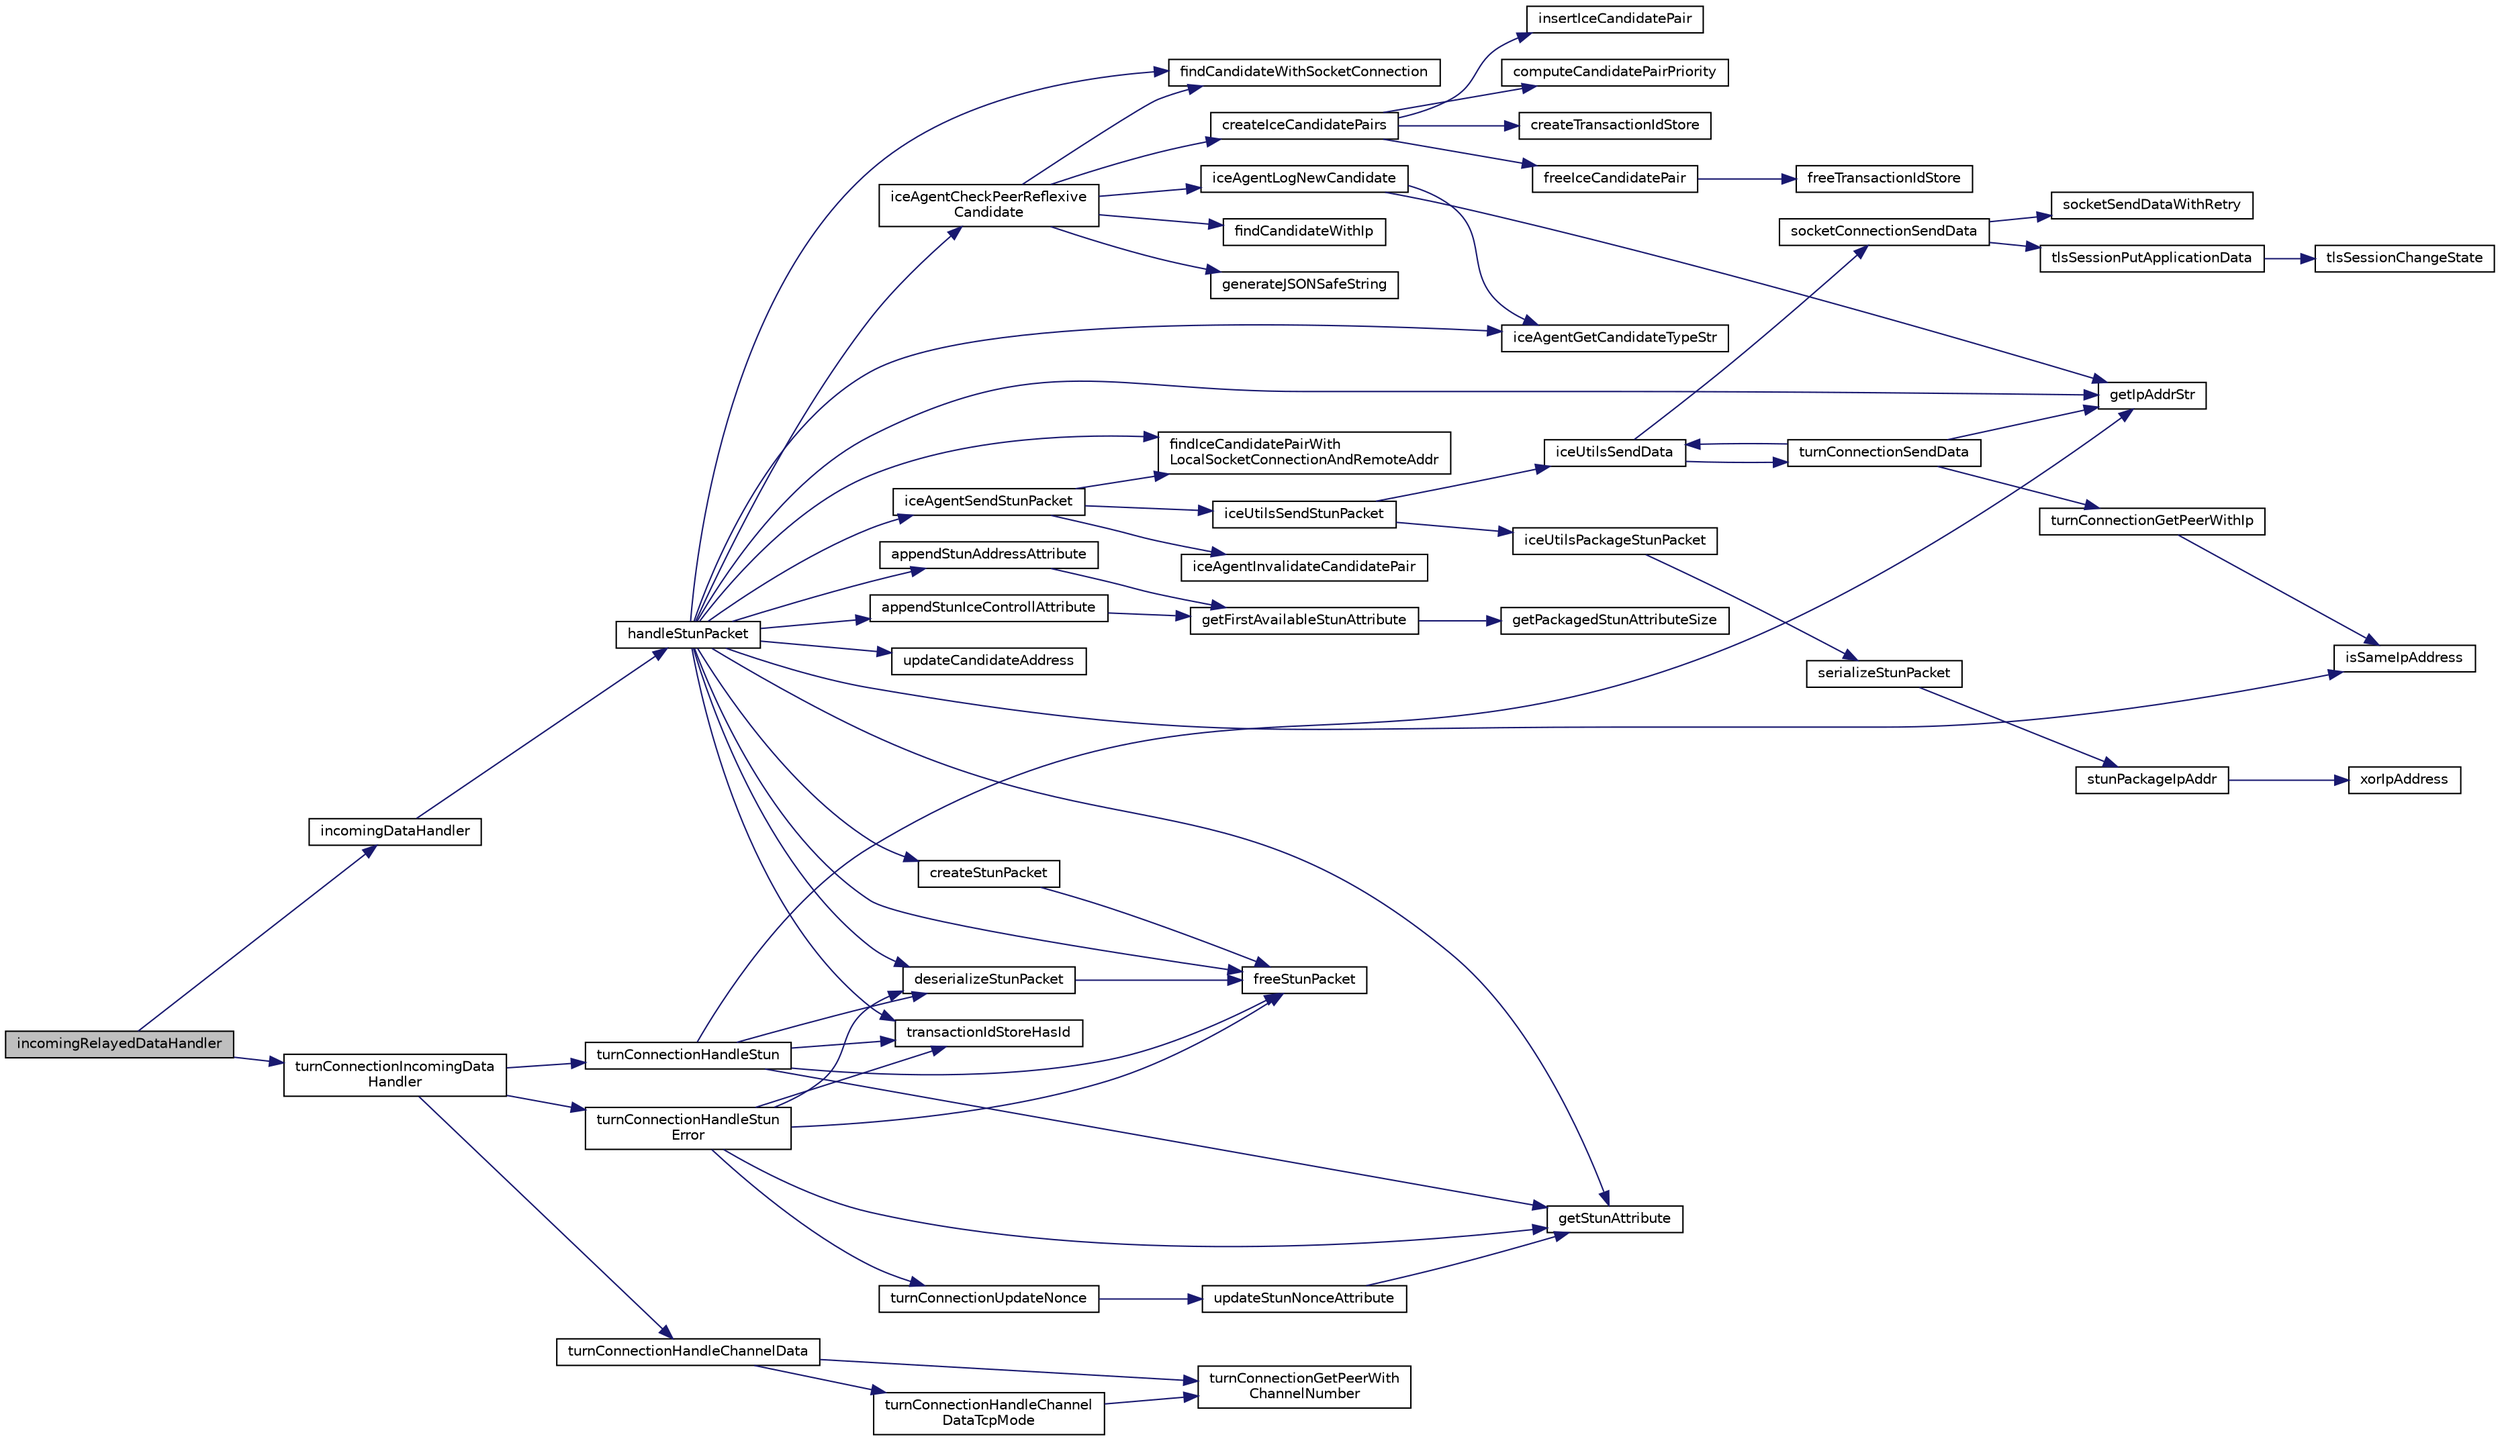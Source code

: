 digraph "incomingRelayedDataHandler"
{
 // LATEX_PDF_SIZE
  edge [fontname="Helvetica",fontsize="10",labelfontname="Helvetica",labelfontsize="10"];
  node [fontname="Helvetica",fontsize="10",shape=record];
  rankdir="LR";
  Node1 [label="incomingRelayedDataHandler",height=0.2,width=0.4,color="black", fillcolor="grey75", style="filled", fontcolor="black",tooltip=" "];
  Node1 -> Node2 [color="midnightblue",fontsize="10",style="solid",fontname="Helvetica"];
  Node2 [label="incomingDataHandler",height=0.2,width=0.4,color="black", fillcolor="white", style="filled",URL="$IceAgent_8c.html#a97079f5f6e61ff478f94f9934af5eec0",tooltip=" "];
  Node2 -> Node3 [color="midnightblue",fontsize="10",style="solid",fontname="Helvetica"];
  Node3 [label="handleStunPacket",height=0.2,width=0.4,color="black", fillcolor="white", style="filled",URL="$IceAgent_8c.html#a15dca4483895fee272df46d7e4a955d7",tooltip=" "];
  Node3 -> Node4 [color="midnightblue",fontsize="10",style="solid",fontname="Helvetica"];
  Node4 [label="appendStunAddressAttribute",height=0.2,width=0.4,color="black", fillcolor="white", style="filled",URL="$Stun_8c.html#ac341869341895d4bc3e767118bd27806",tooltip=" "];
  Node4 -> Node5 [color="midnightblue",fontsize="10",style="solid",fontname="Helvetica"];
  Node5 [label="getFirstAvailableStunAttribute",height=0.2,width=0.4,color="black", fillcolor="white", style="filled",URL="$Stun_8c.html#afbb87626b5ffeae605b82cbdc3a9dced",tooltip=" "];
  Node5 -> Node6 [color="midnightblue",fontsize="10",style="solid",fontname="Helvetica"];
  Node6 [label="getPackagedStunAttributeSize",height=0.2,width=0.4,color="black", fillcolor="white", style="filled",URL="$Stun_8c.html#a7eb2163f10655ff99f6523ffedb30769",tooltip=" "];
  Node3 -> Node7 [color="midnightblue",fontsize="10",style="solid",fontname="Helvetica"];
  Node7 [label="appendStunIceControllAttribute",height=0.2,width=0.4,color="black", fillcolor="white", style="filled",URL="$Stun_8c.html#a732cf4db5674e2e1e5305eb4972ee92f",tooltip=" "];
  Node7 -> Node5 [color="midnightblue",fontsize="10",style="solid",fontname="Helvetica"];
  Node3 -> Node8 [color="midnightblue",fontsize="10",style="solid",fontname="Helvetica"];
  Node8 [label="createStunPacket",height=0.2,width=0.4,color="black", fillcolor="white", style="filled",URL="$Stun_8c.html#a82bd20e19952bf247d16b639fc091a34",tooltip=" "];
  Node8 -> Node9 [color="midnightblue",fontsize="10",style="solid",fontname="Helvetica"];
  Node9 [label="freeStunPacket",height=0.2,width=0.4,color="black", fillcolor="white", style="filled",URL="$Stun_8c.html#a2ac5f96729bf2bfce45f59c72db4ff43",tooltip=" "];
  Node3 -> Node10 [color="midnightblue",fontsize="10",style="solid",fontname="Helvetica"];
  Node10 [label="deserializeStunPacket",height=0.2,width=0.4,color="black", fillcolor="white", style="filled",URL="$Stun_8c.html#aea002b19e4dcaad8468f85eefbcf310d",tooltip=" "];
  Node10 -> Node9 [color="midnightblue",fontsize="10",style="solid",fontname="Helvetica"];
  Node3 -> Node11 [color="midnightblue",fontsize="10",style="solid",fontname="Helvetica"];
  Node11 [label="findCandidateWithSocketConnection",height=0.2,width=0.4,color="black", fillcolor="white", style="filled",URL="$IceAgent_8c.html#a05490163eb865856c99e237d2334ffd2",tooltip=" "];
  Node3 -> Node12 [color="midnightblue",fontsize="10",style="solid",fontname="Helvetica"];
  Node12 [label="findIceCandidatePairWith\lLocalSocketConnectionAndRemoteAddr",height=0.2,width=0.4,color="black", fillcolor="white", style="filled",URL="$IceAgent_8c.html#a89108fd9fa5c7ef370f55cf8e69a7d77",tooltip=" "];
  Node3 -> Node9 [color="midnightblue",fontsize="10",style="solid",fontname="Helvetica"];
  Node3 -> Node13 [color="midnightblue",fontsize="10",style="solid",fontname="Helvetica"];
  Node13 [label="getIpAddrStr",height=0.2,width=0.4,color="black", fillcolor="white", style="filled",URL="$Network_8c.html#afaa547109e09c5a34437553b7258e818",tooltip=" "];
  Node3 -> Node14 [color="midnightblue",fontsize="10",style="solid",fontname="Helvetica"];
  Node14 [label="getStunAttribute",height=0.2,width=0.4,color="black", fillcolor="white", style="filled",URL="$Stun_8c.html#a248e137a0c4fac05726e2182c0c1f383",tooltip=" "];
  Node3 -> Node15 [color="midnightblue",fontsize="10",style="solid",fontname="Helvetica"];
  Node15 [label="iceAgentCheckPeerReflexive\lCandidate",height=0.2,width=0.4,color="black", fillcolor="white", style="filled",URL="$IceAgent_8c.html#ab24d8045a6f9c765883d38003cb624b8",tooltip=" "];
  Node15 -> Node16 [color="midnightblue",fontsize="10",style="solid",fontname="Helvetica"];
  Node16 [label="createIceCandidatePairs",height=0.2,width=0.4,color="black", fillcolor="white", style="filled",URL="$IceAgent_8c.html#ab4a5a8ab78cd23b15d19ef7a25da80ca",tooltip=" "];
  Node16 -> Node17 [color="midnightblue",fontsize="10",style="solid",fontname="Helvetica"];
  Node17 [label="computeCandidatePairPriority",height=0.2,width=0.4,color="black", fillcolor="white", style="filled",URL="$IceAgent_8c.html#aea82ec5c31f92655c535153ae0c9ed85",tooltip=" "];
  Node16 -> Node18 [color="midnightblue",fontsize="10",style="solid",fontname="Helvetica"];
  Node18 [label="createTransactionIdStore",height=0.2,width=0.4,color="black", fillcolor="white", style="filled",URL="$IceUtils_8c.html#a253397f5ac2ab54ecf549f88096ed942",tooltip=" "];
  Node16 -> Node19 [color="midnightblue",fontsize="10",style="solid",fontname="Helvetica"];
  Node19 [label="freeIceCandidatePair",height=0.2,width=0.4,color="black", fillcolor="white", style="filled",URL="$IceAgent_8c.html#a76f0508cf719814537ce707e3f524407",tooltip=" "];
  Node19 -> Node20 [color="midnightblue",fontsize="10",style="solid",fontname="Helvetica"];
  Node20 [label="freeTransactionIdStore",height=0.2,width=0.4,color="black", fillcolor="white", style="filled",URL="$IceUtils_8c.html#aed9b171e0c60584515c04c5dd47dd112",tooltip=" "];
  Node16 -> Node21 [color="midnightblue",fontsize="10",style="solid",fontname="Helvetica"];
  Node21 [label="insertIceCandidatePair",height=0.2,width=0.4,color="black", fillcolor="white", style="filled",URL="$IceAgent_8c.html#a6ca5e01bae7b2cd4b4cd6b949350ec65",tooltip=" "];
  Node15 -> Node22 [color="midnightblue",fontsize="10",style="solid",fontname="Helvetica"];
  Node22 [label="findCandidateWithIp",height=0.2,width=0.4,color="black", fillcolor="white", style="filled",URL="$IceAgent_8c.html#ae97f6da7fb4eb6477b7e398ff51ee91d",tooltip=" "];
  Node15 -> Node11 [color="midnightblue",fontsize="10",style="solid",fontname="Helvetica"];
  Node15 -> Node23 [color="midnightblue",fontsize="10",style="solid",fontname="Helvetica"];
  Node23 [label="generateJSONSafeString",height=0.2,width=0.4,color="black", fillcolor="white", style="filled",URL="$Include__i_8h.html#ab79572313888fc60c5f81fb85abee745",tooltip=" "];
  Node15 -> Node24 [color="midnightblue",fontsize="10",style="solid",fontname="Helvetica"];
  Node24 [label="iceAgentLogNewCandidate",height=0.2,width=0.4,color="black", fillcolor="white", style="filled",URL="$IceAgent_8c.html#ad1a8fa09d399bfa78a7a76cb00c25c8c",tooltip=" "];
  Node24 -> Node13 [color="midnightblue",fontsize="10",style="solid",fontname="Helvetica"];
  Node24 -> Node25 [color="midnightblue",fontsize="10",style="solid",fontname="Helvetica"];
  Node25 [label="iceAgentGetCandidateTypeStr",height=0.2,width=0.4,color="black", fillcolor="white", style="filled",URL="$IceAgent_8c.html#a58c93902e850d579024bde109e85ab8b",tooltip=" "];
  Node3 -> Node25 [color="midnightblue",fontsize="10",style="solid",fontname="Helvetica"];
  Node3 -> Node26 [color="midnightblue",fontsize="10",style="solid",fontname="Helvetica"];
  Node26 [label="iceAgentSendStunPacket",height=0.2,width=0.4,color="black", fillcolor="white", style="filled",URL="$IceAgent_8c.html#aff64bc1649d0c5e3390f6ad14eb9aa1e",tooltip=" "];
  Node26 -> Node12 [color="midnightblue",fontsize="10",style="solid",fontname="Helvetica"];
  Node26 -> Node27 [color="midnightblue",fontsize="10",style="solid",fontname="Helvetica"];
  Node27 [label="iceAgentInvalidateCandidatePair",height=0.2,width=0.4,color="black", fillcolor="white", style="filled",URL="$IceAgent_8c.html#add07c218275f39a2fdabc9f850eb0609",tooltip=" "];
  Node26 -> Node28 [color="midnightblue",fontsize="10",style="solid",fontname="Helvetica"];
  Node28 [label="iceUtilsSendStunPacket",height=0.2,width=0.4,color="black", fillcolor="white", style="filled",URL="$IceUtils_8c.html#a163008ed55dd5e46e25737a89d5beabb",tooltip=" "];
  Node28 -> Node29 [color="midnightblue",fontsize="10",style="solid",fontname="Helvetica"];
  Node29 [label="iceUtilsPackageStunPacket",height=0.2,width=0.4,color="black", fillcolor="white", style="filled",URL="$IceUtils_8c.html#a05a5f1ea3d3d4e73bdb4298e75f56d15",tooltip=" "];
  Node29 -> Node30 [color="midnightblue",fontsize="10",style="solid",fontname="Helvetica"];
  Node30 [label="serializeStunPacket",height=0.2,width=0.4,color="black", fillcolor="white", style="filled",URL="$Stun_8c.html#a343599eb21e2e725f465200f72c476d8",tooltip=" "];
  Node30 -> Node31 [color="midnightblue",fontsize="10",style="solid",fontname="Helvetica"];
  Node31 [label="stunPackageIpAddr",height=0.2,width=0.4,color="black", fillcolor="white", style="filled",URL="$Stun_8c.html#a0ff5d54538a4e80eca46314552a3e993",tooltip=" "];
  Node31 -> Node32 [color="midnightblue",fontsize="10",style="solid",fontname="Helvetica"];
  Node32 [label="xorIpAddress",height=0.2,width=0.4,color="black", fillcolor="white", style="filled",URL="$Stun_8c.html#a086d658c6275e5a5161934025b070c24",tooltip=" "];
  Node28 -> Node33 [color="midnightblue",fontsize="10",style="solid",fontname="Helvetica"];
  Node33 [label="iceUtilsSendData",height=0.2,width=0.4,color="black", fillcolor="white", style="filled",URL="$IceUtils_8c.html#abffd2f385a91e5840b12912df46777d4",tooltip=" "];
  Node33 -> Node34 [color="midnightblue",fontsize="10",style="solid",fontname="Helvetica"];
  Node34 [label="socketConnectionSendData",height=0.2,width=0.4,color="black", fillcolor="white", style="filled",URL="$SocketConnection_8c.html#abbba4e0cf8c625191e47489fca04d9b7",tooltip=" "];
  Node34 -> Node35 [color="midnightblue",fontsize="10",style="solid",fontname="Helvetica"];
  Node35 [label="socketSendDataWithRetry",height=0.2,width=0.4,color="black", fillcolor="white", style="filled",URL="$SocketConnection_8c.html#a731488b5d3008cdfe4ba64b9ab1ec891",tooltip=" "];
  Node34 -> Node36 [color="midnightblue",fontsize="10",style="solid",fontname="Helvetica"];
  Node36 [label="tlsSessionPutApplicationData",height=0.2,width=0.4,color="black", fillcolor="white", style="filled",URL="$Tls_8h.html#ad7b4cabf02bfbbc2d36e3abe4163fff2",tooltip=" "];
  Node36 -> Node37 [color="midnightblue",fontsize="10",style="solid",fontname="Helvetica"];
  Node37 [label="tlsSessionChangeState",height=0.2,width=0.4,color="black", fillcolor="white", style="filled",URL="$Tls_8c.html#a7dbb041b5b15c6784e9f57a09a08d467",tooltip=" "];
  Node33 -> Node38 [color="midnightblue",fontsize="10",style="solid",fontname="Helvetica"];
  Node38 [label="turnConnectionSendData",height=0.2,width=0.4,color="black", fillcolor="white", style="filled",URL="$TurnConnection_8c.html#a0d996d98abef81b2f6c54be480ef7ea1",tooltip=" "];
  Node38 -> Node13 [color="midnightblue",fontsize="10",style="solid",fontname="Helvetica"];
  Node38 -> Node33 [color="midnightblue",fontsize="10",style="solid",fontname="Helvetica"];
  Node38 -> Node39 [color="midnightblue",fontsize="10",style="solid",fontname="Helvetica"];
  Node39 [label="turnConnectionGetPeerWithIp",height=0.2,width=0.4,color="black", fillcolor="white", style="filled",URL="$TurnConnection_8c.html#a9554f30fbafbccca935277837ee1b2dc",tooltip=" "];
  Node39 -> Node40 [color="midnightblue",fontsize="10",style="solid",fontname="Helvetica"];
  Node40 [label="isSameIpAddress",height=0.2,width=0.4,color="black", fillcolor="white", style="filled",URL="$Network_8c.html#a05d12502235a4a9313ba49cdfc4487a4",tooltip=" "];
  Node3 -> Node40 [color="midnightblue",fontsize="10",style="solid",fontname="Helvetica"];
  Node3 -> Node41 [color="midnightblue",fontsize="10",style="solid",fontname="Helvetica"];
  Node41 [label="transactionIdStoreHasId",height=0.2,width=0.4,color="black", fillcolor="white", style="filled",URL="$IceUtils_8c.html#abb8ab652b8a4365be3e3c915fde310f5",tooltip=" "];
  Node3 -> Node42 [color="midnightblue",fontsize="10",style="solid",fontname="Helvetica"];
  Node42 [label="updateCandidateAddress",height=0.2,width=0.4,color="black", fillcolor="white", style="filled",URL="$IceAgent_8c.html#a0dfd94cd2f811c9f0881c919b8ef4bb5",tooltip=" "];
  Node1 -> Node43 [color="midnightblue",fontsize="10",style="solid",fontname="Helvetica"];
  Node43 [label="turnConnectionIncomingData\lHandler",height=0.2,width=0.4,color="black", fillcolor="white", style="filled",URL="$TurnConnection_8c.html#a8a64d1bd035e1d61ccadb5a22a7d1281",tooltip=" "];
  Node43 -> Node44 [color="midnightblue",fontsize="10",style="solid",fontname="Helvetica"];
  Node44 [label="turnConnectionHandleChannelData",height=0.2,width=0.4,color="black", fillcolor="white", style="filled",URL="$TurnConnection_8c.html#a469ffb6f5621fc4161cbfb2e8dbe1c3f",tooltip=" "];
  Node44 -> Node45 [color="midnightblue",fontsize="10",style="solid",fontname="Helvetica"];
  Node45 [label="turnConnectionGetPeerWith\lChannelNumber",height=0.2,width=0.4,color="black", fillcolor="white", style="filled",URL="$TurnConnection_8c.html#a51b6d0a82cec53891ec2ff2bfe90aa6d",tooltip=" "];
  Node44 -> Node46 [color="midnightblue",fontsize="10",style="solid",fontname="Helvetica"];
  Node46 [label="turnConnectionHandleChannel\lDataTcpMode",height=0.2,width=0.4,color="black", fillcolor="white", style="filled",URL="$TurnConnection_8c.html#aabf71dcfeb80d0959763e038c1cb4749",tooltip=" "];
  Node46 -> Node45 [color="midnightblue",fontsize="10",style="solid",fontname="Helvetica"];
  Node43 -> Node47 [color="midnightblue",fontsize="10",style="solid",fontname="Helvetica"];
  Node47 [label="turnConnectionHandleStun",height=0.2,width=0.4,color="black", fillcolor="white", style="filled",URL="$TurnConnection_8c.html#ac7590c1bfdb16e75113b2d4f6bebd2a6",tooltip=" "];
  Node47 -> Node10 [color="midnightblue",fontsize="10",style="solid",fontname="Helvetica"];
  Node47 -> Node9 [color="midnightblue",fontsize="10",style="solid",fontname="Helvetica"];
  Node47 -> Node13 [color="midnightblue",fontsize="10",style="solid",fontname="Helvetica"];
  Node47 -> Node14 [color="midnightblue",fontsize="10",style="solid",fontname="Helvetica"];
  Node47 -> Node41 [color="midnightblue",fontsize="10",style="solid",fontname="Helvetica"];
  Node43 -> Node48 [color="midnightblue",fontsize="10",style="solid",fontname="Helvetica"];
  Node48 [label="turnConnectionHandleStun\lError",height=0.2,width=0.4,color="black", fillcolor="white", style="filled",URL="$TurnConnection_8c.html#aaec43f30cc20102b0d073b4fff07d8b6",tooltip=" "];
  Node48 -> Node10 [color="midnightblue",fontsize="10",style="solid",fontname="Helvetica"];
  Node48 -> Node9 [color="midnightblue",fontsize="10",style="solid",fontname="Helvetica"];
  Node48 -> Node14 [color="midnightblue",fontsize="10",style="solid",fontname="Helvetica"];
  Node48 -> Node41 [color="midnightblue",fontsize="10",style="solid",fontname="Helvetica"];
  Node48 -> Node49 [color="midnightblue",fontsize="10",style="solid",fontname="Helvetica"];
  Node49 [label="turnConnectionUpdateNonce",height=0.2,width=0.4,color="black", fillcolor="white", style="filled",URL="$TurnConnection_8c.html#ad75d440eb6e8134cba6f87fcc7204a96",tooltip=" "];
  Node49 -> Node50 [color="midnightblue",fontsize="10",style="solid",fontname="Helvetica"];
  Node50 [label="updateStunNonceAttribute",height=0.2,width=0.4,color="black", fillcolor="white", style="filled",URL="$Stun_8c.html#a20f4ead6a4c7a7367e5350a0e9d0828f",tooltip=" "];
  Node50 -> Node14 [color="midnightblue",fontsize="10",style="solid",fontname="Helvetica"];
}
